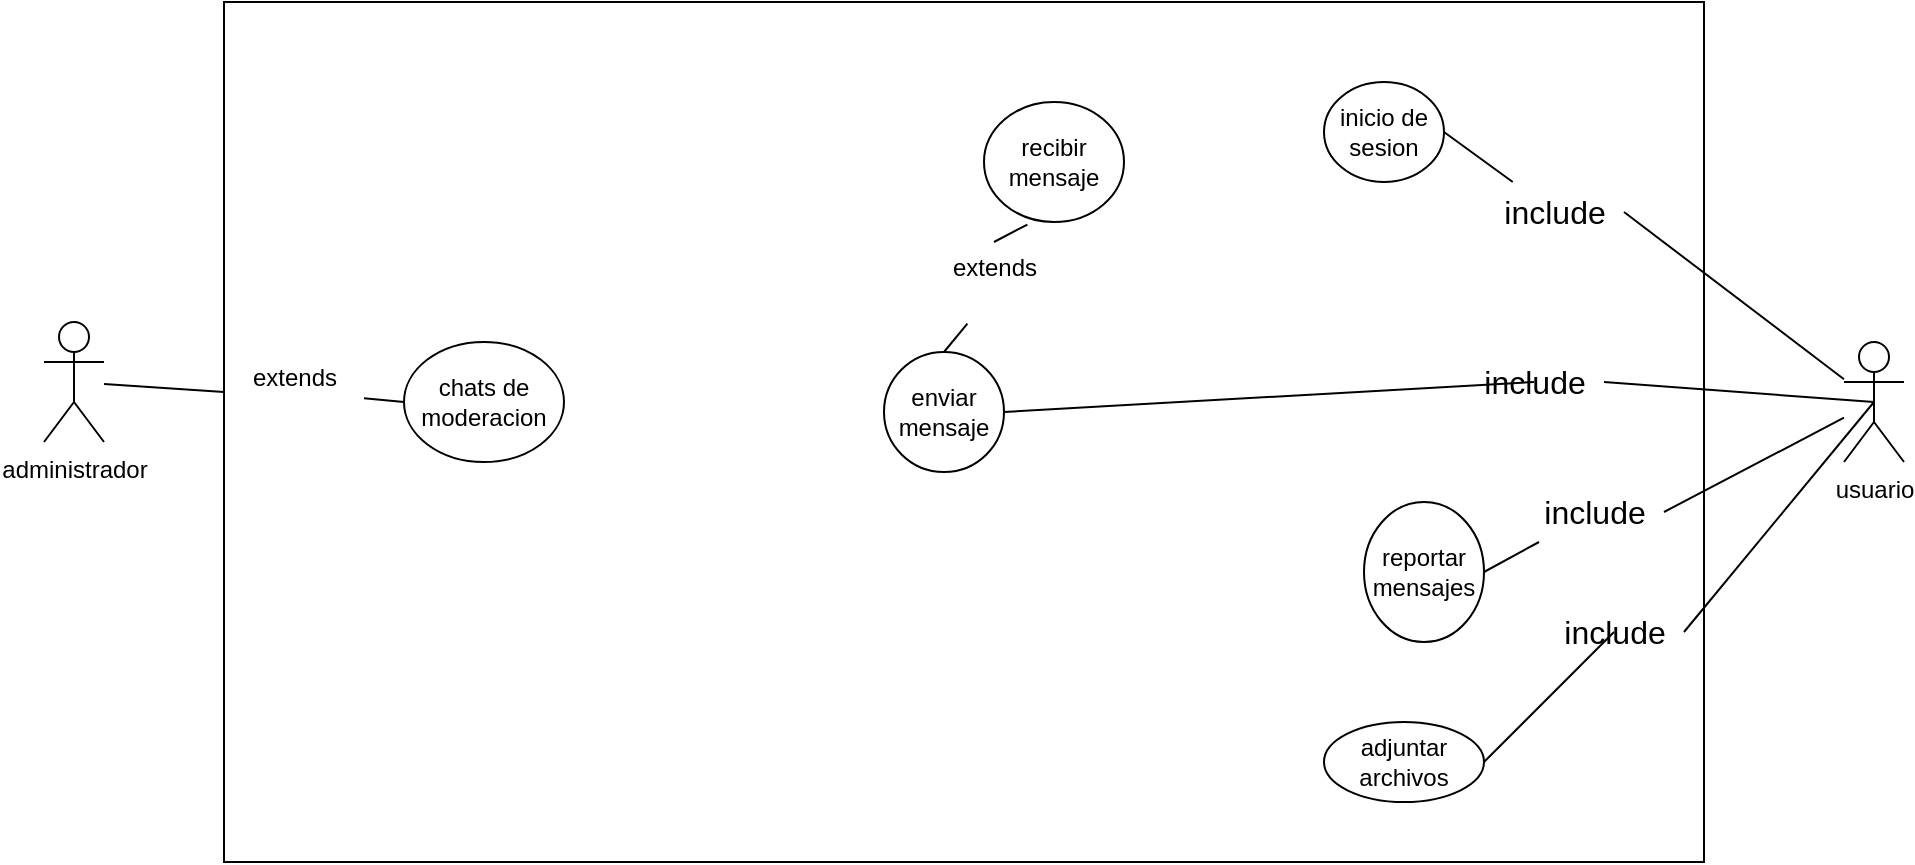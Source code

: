 <mxfile version="28.1.1" pages="2">
  <diagram name="Página-1" id="lTcTJvcB_Akw92cgS_G7">
    <mxGraphModel dx="2414" dy="664" grid="1" gridSize="10" guides="1" tooltips="1" connect="1" arrows="1" fold="1" page="1" pageScale="1" pageWidth="827" pageHeight="1169" math="0" shadow="0">
      <root>
        <mxCell id="0" />
        <mxCell id="1" parent="0" />
        <mxCell id="3mY6lCcSfnK4vGdbmpv5-1" value="" style="rounded=0;whiteSpace=wrap;html=1;" vertex="1" parent="1">
          <mxGeometry x="70" y="20" width="740" height="430" as="geometry" />
        </mxCell>
        <mxCell id="3mY6lCcSfnK4vGdbmpv5-2" value="&lt;font style=&quot;vertical-align: inherit;&quot; dir=&quot;auto&quot;&gt;&lt;font style=&quot;vertical-align: inherit;&quot; dir=&quot;auto&quot;&gt;administrador&lt;/font&gt;&lt;/font&gt;" style="shape=umlActor;verticalLabelPosition=bottom;verticalAlign=top;html=1;outlineConnect=0;" vertex="1" parent="1">
          <mxGeometry x="-20" y="180" width="30" height="60" as="geometry" />
        </mxCell>
        <mxCell id="3mY6lCcSfnK4vGdbmpv5-4" value="&lt;font style=&quot;vertical-align: inherit;&quot; dir=&quot;auto&quot;&gt;&lt;font style=&quot;vertical-align: inherit;&quot; dir=&quot;auto&quot;&gt;usuario&lt;/font&gt;&lt;/font&gt;" style="shape=umlActor;verticalLabelPosition=bottom;verticalAlign=top;html=1;outlineConnect=0;" vertex="1" parent="1">
          <mxGeometry x="880" y="190" width="30" height="60" as="geometry" />
        </mxCell>
        <mxCell id="3mY6lCcSfnK4vGdbmpv5-8" value="&lt;font style=&quot;vertical-align: inherit;&quot; dir=&quot;auto&quot;&gt;&lt;font style=&quot;vertical-align: inherit;&quot; dir=&quot;auto&quot;&gt;inicio de sesion&lt;/font&gt;&lt;/font&gt;" style="ellipse;whiteSpace=wrap;html=1;" vertex="1" parent="1">
          <mxGeometry x="620" y="60" width="60" height="50" as="geometry" />
        </mxCell>
        <mxCell id="3mY6lCcSfnK4vGdbmpv5-9" value="" style="endArrow=none;html=1;rounded=0;entryX=1;entryY=0.5;entryDx=0;entryDy=0;" edge="1" parent="1" source="3mY6lCcSfnK4vGdbmpv5-3" target="3mY6lCcSfnK4vGdbmpv5-8">
          <mxGeometry width="50" height="50" relative="1" as="geometry">
            <mxPoint x="380" y="390" as="sourcePoint" />
            <mxPoint x="430" y="340" as="targetPoint" />
          </mxGeometry>
        </mxCell>
        <mxCell id="3mY6lCcSfnK4vGdbmpv5-10" value="&lt;font style=&quot;vertical-align: inherit;&quot; dir=&quot;auto&quot;&gt;&lt;font style=&quot;vertical-align: inherit;&quot; dir=&quot;auto&quot;&gt;&lt;font style=&quot;vertical-align: inherit;&quot; dir=&quot;auto&quot;&gt;&lt;font style=&quot;vertical-align: inherit;&quot; dir=&quot;auto&quot;&gt;enviar mensaje&lt;/font&gt;&lt;/font&gt;&lt;/font&gt;&lt;/font&gt;" style="ellipse;whiteSpace=wrap;html=1;" vertex="1" parent="1">
          <mxGeometry x="400" y="195" width="60" height="60" as="geometry" />
        </mxCell>
        <mxCell id="3mY6lCcSfnK4vGdbmpv5-11" value="" style="endArrow=none;html=1;rounded=0;entryX=1;entryY=0.5;entryDx=0;entryDy=0;exitX=0.5;exitY=0.5;exitDx=0;exitDy=0;exitPerimeter=0;" edge="1" parent="1" source="3mY6lCcSfnK4vGdbmpv5-21" target="3mY6lCcSfnK4vGdbmpv5-10">
          <mxGeometry width="50" height="50" relative="1" as="geometry">
            <mxPoint x="380" y="390" as="sourcePoint" />
            <mxPoint x="430" y="340" as="targetPoint" />
          </mxGeometry>
        </mxCell>
        <mxCell id="3mY6lCcSfnK4vGdbmpv5-12" value="&lt;font style=&quot;vertical-align: inherit;&quot; dir=&quot;auto&quot;&gt;&lt;font style=&quot;vertical-align: inherit;&quot; dir=&quot;auto&quot;&gt;&lt;font style=&quot;vertical-align: inherit;&quot; dir=&quot;auto&quot;&gt;&lt;font style=&quot;vertical-align: inherit;&quot; dir=&quot;auto&quot;&gt;recibir mensaje&lt;/font&gt;&lt;/font&gt;&lt;/font&gt;&lt;/font&gt;" style="ellipse;whiteSpace=wrap;html=1;" vertex="1" parent="1">
          <mxGeometry x="450" y="70" width="70" height="60" as="geometry" />
        </mxCell>
        <mxCell id="3mY6lCcSfnK4vGdbmpv5-13" value="&lt;font style=&quot;vertical-align: inherit;&quot; dir=&quot;auto&quot;&gt;&lt;font style=&quot;vertical-align: inherit;&quot; dir=&quot;auto&quot;&gt;adjuntar archivos&lt;/font&gt;&lt;/font&gt;" style="ellipse;whiteSpace=wrap;html=1;" vertex="1" parent="1">
          <mxGeometry x="620" y="380" width="80" height="40" as="geometry" />
        </mxCell>
        <mxCell id="3mY6lCcSfnK4vGdbmpv5-14" value="&lt;font style=&quot;vertical-align: inherit;&quot; dir=&quot;auto&quot;&gt;&lt;font style=&quot;vertical-align: inherit;&quot; dir=&quot;auto&quot;&gt;&lt;font style=&quot;vertical-align: inherit;&quot; dir=&quot;auto&quot;&gt;&lt;font style=&quot;vertical-align: inherit;&quot; dir=&quot;auto&quot;&gt;reportar mensajes&lt;/font&gt;&lt;/font&gt;&lt;/font&gt;&lt;/font&gt;" style="ellipse;whiteSpace=wrap;html=1;" vertex="1" parent="1">
          <mxGeometry x="640" y="270" width="60" height="70" as="geometry" />
        </mxCell>
        <mxCell id="3mY6lCcSfnK4vGdbmpv5-15" value="&lt;font style=&quot;vertical-align: inherit;&quot; dir=&quot;auto&quot;&gt;&lt;font style=&quot;vertical-align: inherit;&quot; dir=&quot;auto&quot;&gt;&lt;font style=&quot;vertical-align: inherit;&quot; dir=&quot;auto&quot;&gt;&lt;font style=&quot;vertical-align: inherit;&quot; dir=&quot;auto&quot;&gt;&lt;font style=&quot;vertical-align: inherit;&quot; dir=&quot;auto&quot;&gt;&lt;font style=&quot;vertical-align: inherit;&quot; dir=&quot;auto&quot;&gt;chats de moderacion&lt;/font&gt;&lt;/font&gt;&lt;/font&gt;&lt;/font&gt;&lt;/font&gt;&lt;/font&gt;" style="ellipse;whiteSpace=wrap;html=1;" vertex="1" parent="1">
          <mxGeometry x="160" y="190" width="80" height="60" as="geometry" />
        </mxCell>
        <mxCell id="3mY6lCcSfnK4vGdbmpv5-16" value="" style="endArrow=none;html=1;rounded=0;exitX=1;exitY=0.5;exitDx=0;exitDy=0;" edge="1" parent="1" source="3mY6lCcSfnK4vGdbmpv5-23" target="3mY6lCcSfnK4vGdbmpv5-4">
          <mxGeometry width="50" height="50" relative="1" as="geometry">
            <mxPoint x="380" y="210" as="sourcePoint" />
            <mxPoint x="430" y="160" as="targetPoint" />
          </mxGeometry>
        </mxCell>
        <mxCell id="3mY6lCcSfnK4vGdbmpv5-17" value="" style="endArrow=none;html=1;rounded=0;exitX=1;exitY=0.5;exitDx=0;exitDy=0;entryX=0.5;entryY=0.5;entryDx=0;entryDy=0;entryPerimeter=0;" edge="1" parent="1" source="3mY6lCcSfnK4vGdbmpv5-25" target="3mY6lCcSfnK4vGdbmpv5-4">
          <mxGeometry width="50" height="50" relative="1" as="geometry">
            <mxPoint x="800" y="416" as="sourcePoint" />
            <mxPoint x="940" y="330" as="targetPoint" />
          </mxGeometry>
        </mxCell>
        <mxCell id="3mY6lCcSfnK4vGdbmpv5-18" value="" style="endArrow=none;html=1;rounded=0;exitX=0.31;exitY=1.021;exitDx=0;exitDy=0;entryX=0.5;entryY=0;entryDx=0;entryDy=0;exitPerimeter=0;" edge="1" parent="1" source="3mY6lCcSfnK4vGdbmpv5-29" target="3mY6lCcSfnK4vGdbmpv5-10">
          <mxGeometry width="50" height="50" relative="1" as="geometry">
            <mxPoint x="470" y="346" as="sourcePoint" />
            <mxPoint x="610" y="260" as="targetPoint" />
          </mxGeometry>
        </mxCell>
        <mxCell id="3mY6lCcSfnK4vGdbmpv5-19" value="" style="endArrow=none;html=1;rounded=0;entryX=0;entryY=0.5;entryDx=0;entryDy=0;" edge="1" parent="1" source="3mY6lCcSfnK4vGdbmpv5-27" target="3mY6lCcSfnK4vGdbmpv5-15">
          <mxGeometry width="50" height="50" relative="1" as="geometry">
            <mxPoint x="180" y="396" as="sourcePoint" />
            <mxPoint x="320" y="310" as="targetPoint" />
          </mxGeometry>
        </mxCell>
        <mxCell id="3mY6lCcSfnK4vGdbmpv5-20" value="" style="endArrow=none;html=1;rounded=0;entryX=1;entryY=0.5;entryDx=0;entryDy=0;" edge="1" parent="1" source="3mY6lCcSfnK4vGdbmpv5-4" target="3mY6lCcSfnK4vGdbmpv5-3">
          <mxGeometry width="50" height="50" relative="1" as="geometry">
            <mxPoint x="880" y="211" as="sourcePoint" />
            <mxPoint x="680" y="85" as="targetPoint" />
          </mxGeometry>
        </mxCell>
        <mxCell id="3mY6lCcSfnK4vGdbmpv5-3" value="&lt;font style=&quot;vertical-align: inherit;&quot; dir=&quot;auto&quot;&gt;&lt;font style=&quot;vertical-align: inherit;&quot; dir=&quot;auto&quot;&gt;include&lt;/font&gt;&lt;/font&gt;" style="text;html=1;align=center;verticalAlign=middle;resizable=0;points=[];autosize=1;strokeColor=none;fillColor=none;fontSize=16;" vertex="1" parent="1">
          <mxGeometry x="700" y="110" width="70" height="30" as="geometry" />
        </mxCell>
        <mxCell id="3mY6lCcSfnK4vGdbmpv5-22" value="" style="endArrow=none;html=1;rounded=0;entryX=1;entryY=0.5;entryDx=0;entryDy=0;exitX=0.5;exitY=0.5;exitDx=0;exitDy=0;exitPerimeter=0;" edge="1" parent="1" source="3mY6lCcSfnK4vGdbmpv5-4" target="3mY6lCcSfnK4vGdbmpv5-21">
          <mxGeometry width="50" height="50" relative="1" as="geometry">
            <mxPoint x="895" y="220" as="sourcePoint" />
            <mxPoint x="630" y="210" as="targetPoint" />
          </mxGeometry>
        </mxCell>
        <mxCell id="3mY6lCcSfnK4vGdbmpv5-21" value="&lt;font style=&quot;vertical-align: inherit;&quot; dir=&quot;auto&quot;&gt;&lt;font style=&quot;vertical-align: inherit;&quot; dir=&quot;auto&quot;&gt;include&lt;/font&gt;&lt;/font&gt;" style="text;html=1;align=center;verticalAlign=middle;resizable=0;points=[];autosize=1;strokeColor=none;fillColor=none;fontSize=16;" vertex="1" parent="1">
          <mxGeometry x="690" y="195" width="70" height="30" as="geometry" />
        </mxCell>
        <mxCell id="3mY6lCcSfnK4vGdbmpv5-24" value="" style="endArrow=none;html=1;rounded=0;exitX=1;exitY=0.5;exitDx=0;exitDy=0;" edge="1" parent="1" source="3mY6lCcSfnK4vGdbmpv5-14" target="3mY6lCcSfnK4vGdbmpv5-23">
          <mxGeometry width="50" height="50" relative="1" as="geometry">
            <mxPoint x="700" y="305" as="sourcePoint" />
            <mxPoint x="880" y="227" as="targetPoint" />
          </mxGeometry>
        </mxCell>
        <mxCell id="3mY6lCcSfnK4vGdbmpv5-23" value="&lt;font style=&quot;vertical-align: inherit;&quot; dir=&quot;auto&quot;&gt;&lt;font style=&quot;vertical-align: inherit;&quot; dir=&quot;auto&quot;&gt;include&lt;/font&gt;&lt;/font&gt;" style="text;html=1;align=center;verticalAlign=middle;resizable=0;points=[];autosize=1;strokeColor=none;fillColor=none;fontSize=16;" vertex="1" parent="1">
          <mxGeometry x="720" y="260" width="70" height="30" as="geometry" />
        </mxCell>
        <mxCell id="3mY6lCcSfnK4vGdbmpv5-26" value="" style="endArrow=none;html=1;rounded=0;exitX=1;exitY=0.5;exitDx=0;exitDy=0;entryX=0.5;entryY=0.5;entryDx=0;entryDy=0;entryPerimeter=0;" edge="1" parent="1" source="3mY6lCcSfnK4vGdbmpv5-13" target="3mY6lCcSfnK4vGdbmpv5-25">
          <mxGeometry width="50" height="50" relative="1" as="geometry">
            <mxPoint x="700" y="400" as="sourcePoint" />
            <mxPoint x="895" y="220" as="targetPoint" />
          </mxGeometry>
        </mxCell>
        <mxCell id="3mY6lCcSfnK4vGdbmpv5-25" value="&lt;font style=&quot;vertical-align: inherit;&quot; dir=&quot;auto&quot;&gt;&lt;font style=&quot;vertical-align: inherit;&quot; dir=&quot;auto&quot;&gt;include&lt;/font&gt;&lt;/font&gt;" style="text;html=1;align=center;verticalAlign=middle;resizable=0;points=[];autosize=1;strokeColor=none;fillColor=none;fontSize=16;" vertex="1" parent="1">
          <mxGeometry x="730" y="320" width="70" height="30" as="geometry" />
        </mxCell>
        <mxCell id="3mY6lCcSfnK4vGdbmpv5-28" value="" style="endArrow=none;html=1;rounded=0;entryX=0;entryY=0.5;entryDx=0;entryDy=0;" edge="1" parent="1" source="3mY6lCcSfnK4vGdbmpv5-2" target="3mY6lCcSfnK4vGdbmpv5-27">
          <mxGeometry width="50" height="50" relative="1" as="geometry">
            <mxPoint x="10" y="211" as="sourcePoint" />
            <mxPoint x="160" y="220" as="targetPoint" />
          </mxGeometry>
        </mxCell>
        <mxCell id="3mY6lCcSfnK4vGdbmpv5-27" value="&lt;font style=&quot;vertical-align: inherit;&quot; dir=&quot;auto&quot;&gt;&lt;font style=&quot;vertical-align: inherit;&quot; dir=&quot;auto&quot;&gt;extends&lt;/font&gt;&lt;/font&gt;&lt;div&gt;&lt;font style=&quot;vertical-align: inherit;&quot; dir=&quot;auto&quot;&gt;&lt;font style=&quot;vertical-align: inherit;&quot; dir=&quot;auto&quot;&gt;&lt;br&gt;&lt;/font&gt;&lt;/font&gt;&lt;/div&gt;" style="text;html=1;align=center;verticalAlign=middle;resizable=0;points=[];autosize=1;strokeColor=none;fillColor=none;" vertex="1" parent="1">
          <mxGeometry x="70" y="195" width="70" height="40" as="geometry" />
        </mxCell>
        <mxCell id="3mY6lCcSfnK4vGdbmpv5-30" value="" style="endArrow=none;html=1;rounded=0;exitX=0.31;exitY=1.021;exitDx=0;exitDy=0;entryX=0.5;entryY=0;entryDx=0;entryDy=0;exitPerimeter=0;" edge="1" parent="1" source="3mY6lCcSfnK4vGdbmpv5-12" target="3mY6lCcSfnK4vGdbmpv5-29">
          <mxGeometry width="50" height="50" relative="1" as="geometry">
            <mxPoint x="472" y="131" as="sourcePoint" />
            <mxPoint x="430" y="195" as="targetPoint" />
          </mxGeometry>
        </mxCell>
        <mxCell id="3mY6lCcSfnK4vGdbmpv5-29" value="&lt;font style=&quot;vertical-align: inherit;&quot; dir=&quot;auto&quot;&gt;&lt;font style=&quot;vertical-align: inherit;&quot; dir=&quot;auto&quot;&gt;extends&lt;/font&gt;&lt;/font&gt;&lt;div&gt;&lt;font style=&quot;vertical-align: inherit;&quot; dir=&quot;auto&quot;&gt;&lt;font style=&quot;vertical-align: inherit;&quot; dir=&quot;auto&quot;&gt;&lt;br&gt;&lt;/font&gt;&lt;/font&gt;&lt;/div&gt;" style="text;html=1;align=center;verticalAlign=middle;resizable=0;points=[];autosize=1;strokeColor=none;fillColor=none;" vertex="1" parent="1">
          <mxGeometry x="420" y="140" width="70" height="40" as="geometry" />
        </mxCell>
      </root>
    </mxGraphModel>
  </diagram>
  <diagram id="MvlH1n1K7NKcRdVqku-l" name="13">
    <mxGraphModel dx="1111" dy="465" grid="1" gridSize="10" guides="1" tooltips="1" connect="1" arrows="1" fold="1" page="1" pageScale="1" pageWidth="827" pageHeight="1169" math="0" shadow="0">
      <root>
        <mxCell id="0" />
        <mxCell id="1" parent="0" />
        <mxCell id="eW9J4WXQWYQo2P8srMuD-2" value="" style="rounded=0;whiteSpace=wrap;html=1;" vertex="1" parent="1">
          <mxGeometry x="100" y="180" width="570" height="480" as="geometry" />
        </mxCell>
        <mxCell id="eW9J4WXQWYQo2P8srMuD-3" value="usuario" style="shape=umlActor;verticalLabelPosition=bottom;verticalAlign=top;html=1;outlineConnect=0;" vertex="1" parent="1">
          <mxGeometry x="690" y="420" width="30" height="60" as="geometry" />
        </mxCell>
        <mxCell id="eW9J4WXQWYQo2P8srMuD-5" value="crear nota&amp;nbsp;" style="ellipse;whiteSpace=wrap;html=1;" vertex="1" parent="1">
          <mxGeometry x="440" y="190" width="90" height="70" as="geometry" />
        </mxCell>
        <mxCell id="eW9J4WXQWYQo2P8srMuD-6" value="editar nota" style="ellipse;whiteSpace=wrap;html=1;" vertex="1" parent="1">
          <mxGeometry x="450" y="315" width="100" height="70" as="geometry" />
        </mxCell>
        <mxCell id="eW9J4WXQWYQo2P8srMuD-7" value="organizar notas" style="ellipse;whiteSpace=wrap;html=1;" vertex="1" parent="1">
          <mxGeometry x="414" y="420" width="120" height="80" as="geometry" />
        </mxCell>
        <mxCell id="eW9J4WXQWYQo2P8srMuD-8" value="sincronizar nube" style="ellipse;whiteSpace=wrap;html=1;" vertex="1" parent="1">
          <mxGeometry x="220" y="250" width="120" height="80" as="geometry" />
        </mxCell>
        <mxCell id="eW9J4WXQWYQo2P8srMuD-9" value="eliminar nota" style="ellipse;whiteSpace=wrap;html=1;" vertex="1" parent="1">
          <mxGeometry x="470" y="540" width="90" height="70" as="geometry" />
        </mxCell>
        <mxCell id="eW9J4WXQWYQo2P8srMuD-10" value="" style="endArrow=none;html=1;rounded=0;entryX=1;entryY=0.6;entryDx=0;entryDy=0;entryPerimeter=0;exitX=0;exitY=0.333;exitDx=0;exitDy=0;exitPerimeter=0;" edge="1" parent="1" source="eW9J4WXQWYQo2P8srMuD-19" target="eW9J4WXQWYQo2P8srMuD-5">
          <mxGeometry width="50" height="50" relative="1" as="geometry">
            <mxPoint x="510" y="450" as="sourcePoint" />
            <mxPoint x="560" y="400" as="targetPoint" />
          </mxGeometry>
        </mxCell>
        <mxCell id="eW9J4WXQWYQo2P8srMuD-11" value="" style="endArrow=none;html=1;rounded=0;entryX=1;entryY=0.5;entryDx=0;entryDy=0;" edge="1" parent="1" source="eW9J4WXQWYQo2P8srMuD-20" target="eW9J4WXQWYQo2P8srMuD-6">
          <mxGeometry width="50" height="50" relative="1" as="geometry">
            <mxPoint x="790" y="628" as="sourcePoint" />
            <mxPoint x="630" y="420" as="targetPoint" />
          </mxGeometry>
        </mxCell>
        <mxCell id="eW9J4WXQWYQo2P8srMuD-12" value="" style="endArrow=none;html=1;rounded=0;entryX=1;entryY=0.5;entryDx=0;entryDy=0;" edge="1" parent="1" source="eW9J4WXQWYQo2P8srMuD-21" target="eW9J4WXQWYQo2P8srMuD-7">
          <mxGeometry width="50" height="50" relative="1" as="geometry">
            <mxPoint x="740" y="590" as="sourcePoint" />
            <mxPoint x="600" y="500" as="targetPoint" />
          </mxGeometry>
        </mxCell>
        <mxCell id="eW9J4WXQWYQo2P8srMuD-13" value="" style="endArrow=none;html=1;rounded=0;entryX=1;entryY=0.5;entryDx=0;entryDy=0;" edge="1" parent="1" source="eW9J4WXQWYQo2P8srMuD-22" target="eW9J4WXQWYQo2P8srMuD-9">
          <mxGeometry width="50" height="50" relative="1" as="geometry">
            <mxPoint x="816" y="530" as="sourcePoint" />
            <mxPoint x="660" y="539" as="targetPoint" />
          </mxGeometry>
        </mxCell>
        <mxCell id="eW9J4WXQWYQo2P8srMuD-14" value="" style="endArrow=none;html=1;rounded=0;entryX=1;entryY=0.5;entryDx=0;entryDy=0;exitX=0;exitY=0.5;exitDx=0;exitDy=0;" edge="1" parent="1" source="eW9J4WXQWYQo2P8srMuD-18" target="eW9J4WXQWYQo2P8srMuD-8">
          <mxGeometry width="50" height="50" relative="1" as="geometry">
            <mxPoint x="486" y="350" as="sourcePoint" />
            <mxPoint x="330" y="359" as="targetPoint" />
          </mxGeometry>
        </mxCell>
        <mxCell id="eW9J4WXQWYQo2P8srMuD-15" value="" style="endArrow=none;html=1;rounded=0;entryX=1;entryY=0.5;entryDx=0;entryDy=0;exitX=0;exitY=0.5;exitDx=0;exitDy=0;" edge="1" parent="1" source="eW9J4WXQWYQo2P8srMuD-16" target="eW9J4WXQWYQo2P8srMuD-8">
          <mxGeometry width="50" height="50" relative="1" as="geometry">
            <mxPoint x="526" y="230" as="sourcePoint" />
            <mxPoint x="370" y="239" as="targetPoint" />
          </mxGeometry>
        </mxCell>
        <mxCell id="eW9J4WXQWYQo2P8srMuD-17" value="" style="endArrow=none;html=1;rounded=0;entryX=1;entryY=0.5;entryDx=0;entryDy=0;exitX=0;exitY=0.5;exitDx=0;exitDy=0;" edge="1" parent="1" source="eW9J4WXQWYQo2P8srMuD-5" target="eW9J4WXQWYQo2P8srMuD-16">
          <mxGeometry width="50" height="50" relative="1" as="geometry">
            <mxPoint x="440" y="225" as="sourcePoint" />
            <mxPoint x="340" y="290" as="targetPoint" />
          </mxGeometry>
        </mxCell>
        <mxCell id="eW9J4WXQWYQo2P8srMuD-16" value="include" style="text;html=1;align=center;verticalAlign=middle;resizable=0;points=[];autosize=1;strokeColor=none;fillColor=none;" vertex="1" parent="1">
          <mxGeometry x="360" y="250" width="60" height="30" as="geometry" />
        </mxCell>
        <mxCell id="eW9J4WXQWYQo2P8srMuD-23" value="" style="endArrow=none;html=1;rounded=0;entryX=1;entryY=0.5;entryDx=0;entryDy=0;" edge="1" parent="1" source="eW9J4WXQWYQo2P8srMuD-3" target="eW9J4WXQWYQo2P8srMuD-21">
          <mxGeometry width="50" height="50" relative="1" as="geometry">
            <mxPoint x="690" y="451" as="sourcePoint" />
            <mxPoint x="534" y="460" as="targetPoint" />
          </mxGeometry>
        </mxCell>
        <mxCell id="eW9J4WXQWYQo2P8srMuD-21" value="include" style="text;html=1;align=center;verticalAlign=middle;resizable=0;points=[];autosize=1;strokeColor=none;fillColor=none;" vertex="1" parent="1">
          <mxGeometry x="560" y="445" width="60" height="30" as="geometry" />
        </mxCell>
        <mxCell id="eW9J4WXQWYQo2P8srMuD-24" value="" style="endArrow=none;html=1;rounded=0;entryX=1;entryY=0.5;entryDx=0;entryDy=0;" edge="1" parent="1" source="eW9J4WXQWYQo2P8srMuD-3" target="eW9J4WXQWYQo2P8srMuD-20">
          <mxGeometry width="50" height="50" relative="1" as="geometry">
            <mxPoint x="690" y="440" as="sourcePoint" />
            <mxPoint x="550" y="350" as="targetPoint" />
          </mxGeometry>
        </mxCell>
        <mxCell id="eW9J4WXQWYQo2P8srMuD-20" value="include" style="text;html=1;align=center;verticalAlign=middle;resizable=0;points=[];autosize=1;strokeColor=none;fillColor=none;" vertex="1" parent="1">
          <mxGeometry x="570" y="370" width="60" height="30" as="geometry" />
        </mxCell>
        <mxCell id="eW9J4WXQWYQo2P8srMuD-25" value="" style="endArrow=none;html=1;rounded=0;entryX=1;entryY=0.6;entryDx=0;entryDy=0;entryPerimeter=0;exitX=0;exitY=0.333;exitDx=0;exitDy=0;exitPerimeter=0;" edge="1" parent="1" source="eW9J4WXQWYQo2P8srMuD-3" target="eW9J4WXQWYQo2P8srMuD-19">
          <mxGeometry width="50" height="50" relative="1" as="geometry">
            <mxPoint x="690" y="440" as="sourcePoint" />
            <mxPoint x="530" y="232" as="targetPoint" />
          </mxGeometry>
        </mxCell>
        <mxCell id="eW9J4WXQWYQo2P8srMuD-19" value="include" style="text;html=1;align=center;verticalAlign=middle;resizable=0;points=[];autosize=1;strokeColor=none;fillColor=none;" vertex="1" parent="1">
          <mxGeometry x="540" y="270" width="60" height="30" as="geometry" />
        </mxCell>
        <mxCell id="eW9J4WXQWYQo2P8srMuD-26" value="" style="endArrow=none;html=1;rounded=0;entryX=1;entryY=0.5;entryDx=0;entryDy=0;exitX=0;exitY=0.5;exitDx=0;exitDy=0;" edge="1" parent="1" source="eW9J4WXQWYQo2P8srMuD-6" target="eW9J4WXQWYQo2P8srMuD-18">
          <mxGeometry width="50" height="50" relative="1" as="geometry">
            <mxPoint x="450" y="350" as="sourcePoint" />
            <mxPoint x="340" y="290" as="targetPoint" />
          </mxGeometry>
        </mxCell>
        <mxCell id="eW9J4WXQWYQo2P8srMuD-18" value="include" style="text;html=1;align=center;verticalAlign=middle;resizable=0;points=[];autosize=1;strokeColor=none;fillColor=none;" vertex="1" parent="1">
          <mxGeometry x="370" y="300" width="60" height="30" as="geometry" />
        </mxCell>
        <mxCell id="eW9J4WXQWYQo2P8srMuD-27" value="" style="endArrow=none;html=1;rounded=0;entryX=1;entryY=0.5;entryDx=0;entryDy=0;" edge="1" parent="1" source="eW9J4WXQWYQo2P8srMuD-3" target="eW9J4WXQWYQo2P8srMuD-22">
          <mxGeometry width="50" height="50" relative="1" as="geometry">
            <mxPoint x="690" y="463" as="sourcePoint" />
            <mxPoint x="560" y="575" as="targetPoint" />
          </mxGeometry>
        </mxCell>
        <mxCell id="eW9J4WXQWYQo2P8srMuD-22" value="include" style="text;html=1;align=center;verticalAlign=middle;resizable=0;points=[];autosize=1;strokeColor=none;fillColor=none;" vertex="1" parent="1">
          <mxGeometry x="580" y="520" width="60" height="30" as="geometry" />
        </mxCell>
        <mxCell id="eW9J4WXQWYQo2P8srMuD-28" value="block de notas" style="text;html=1;align=center;verticalAlign=middle;resizable=0;points=[];autosize=1;strokeColor=none;fillColor=none;" vertex="1" parent="1">
          <mxGeometry x="700" y="238" width="100" height="30" as="geometry" />
        </mxCell>
      </root>
    </mxGraphModel>
  </diagram>
</mxfile>
